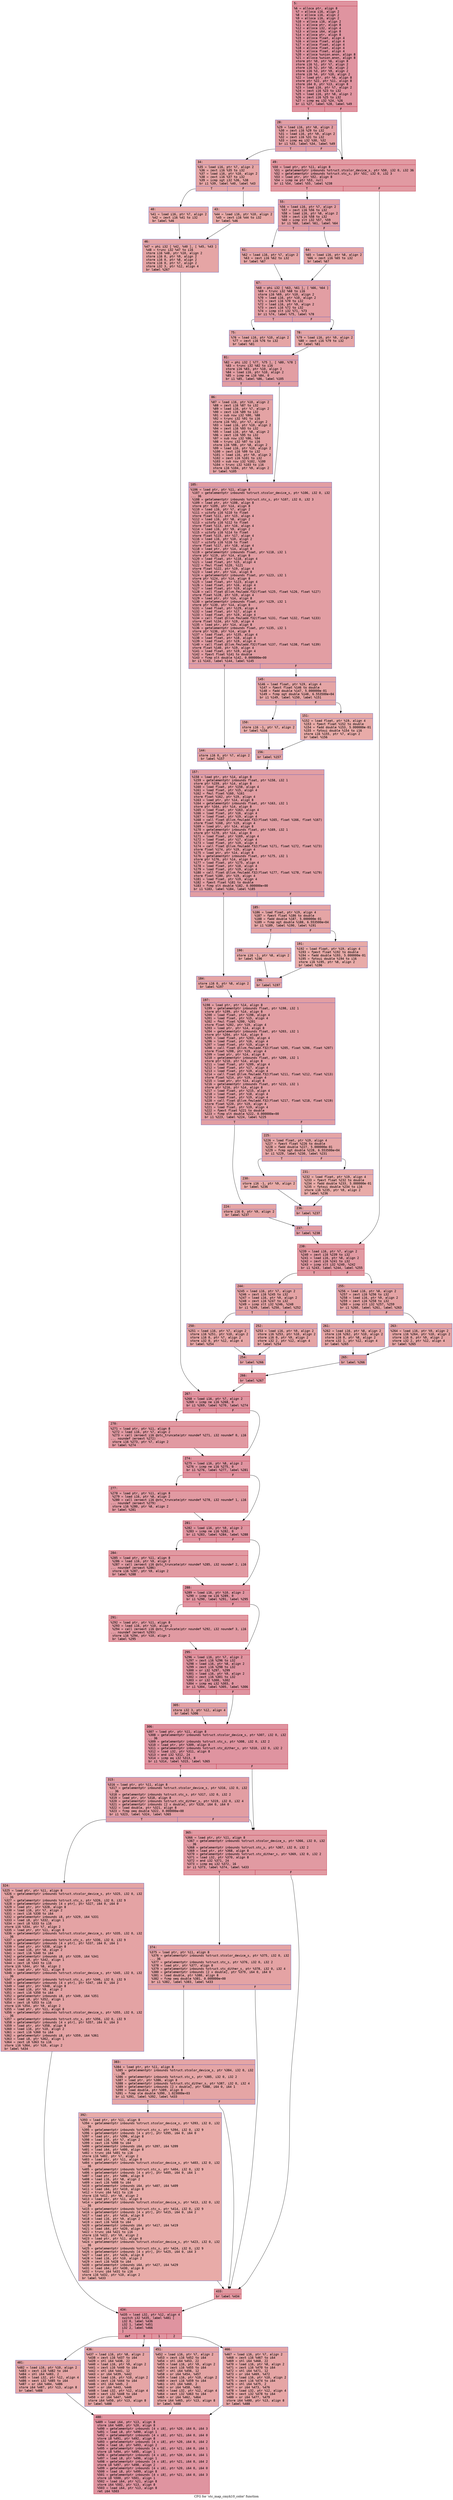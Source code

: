 digraph "CFG for 'stc_map_cmyk10_color' function" {
	label="CFG for 'stc_map_cmyk10_color' function";

	Node0x6000016b68a0 [shape=record,color="#b70d28ff", style=filled, fillcolor="#b70d2870" fontname="Courier",label="{5:\l|  %6 = alloca ptr, align 8\l  %7 = alloca i16, align 2\l  %8 = alloca i16, align 2\l  %9 = alloca i16, align 2\l  %10 = alloca i16, align 2\l  %11 = alloca ptr, align 8\l  %12 = alloca i32, align 4\l  %13 = alloca i64, align 8\l  %14 = alloca ptr, align 8\l  %15 = alloca float, align 4\l  %16 = alloca float, align 4\l  %17 = alloca float, align 4\l  %18 = alloca float, align 4\l  %19 = alloca float, align 4\l  %20 = alloca %union.anon, align 8\l  %21 = alloca %union.anon, align 8\l  store ptr %0, ptr %6, align 8\l  store i16 %1, ptr %7, align 2\l  store i16 %2, ptr %8, align 2\l  store i16 %3, ptr %9, align 2\l  store i16 %4, ptr %10, align 2\l  %22 = load ptr, ptr %6, align 8\l  store ptr %22, ptr %11, align 8\l  store i64 0, ptr %13, align 8\l  %23 = load i16, ptr %7, align 2\l  %24 = zext i16 %23 to i32\l  %25 = load i16, ptr %8, align 2\l  %26 = zext i16 %25 to i32\l  %27 = icmp eq i32 %24, %26\l  br i1 %27, label %28, label %49\l|{<s0>T|<s1>F}}"];
	Node0x6000016b68a0:s0 -> Node0x6000016b68f0[tooltip="5 -> 28\nProbability 50.00%" ];
	Node0x6000016b68a0:s1 -> Node0x6000016b6a80[tooltip="5 -> 49\nProbability 50.00%" ];
	Node0x6000016b68f0 [shape=record,color="#3d50c3ff", style=filled, fillcolor="#be242e70" fontname="Courier",label="{28:\l|  %29 = load i16, ptr %8, align 2\l  %30 = zext i16 %29 to i32\l  %31 = load i16, ptr %9, align 2\l  %32 = zext i16 %31 to i32\l  %33 = icmp eq i32 %30, %32\l  br i1 %33, label %34, label %49\l|{<s0>T|<s1>F}}"];
	Node0x6000016b68f0:s0 -> Node0x6000016b6940[tooltip="28 -> 34\nProbability 50.00%" ];
	Node0x6000016b68f0:s1 -> Node0x6000016b6a80[tooltip="28 -> 49\nProbability 50.00%" ];
	Node0x6000016b6940 [shape=record,color="#3d50c3ff", style=filled, fillcolor="#c5333470" fontname="Courier",label="{34:\l|  %35 = load i16, ptr %7, align 2\l  %36 = zext i16 %35 to i32\l  %37 = load i16, ptr %10, align 2\l  %38 = zext i16 %37 to i32\l  %39 = icmp sgt i32 %36, %38\l  br i1 %39, label %40, label %43\l|{<s0>T|<s1>F}}"];
	Node0x6000016b6940:s0 -> Node0x6000016b6990[tooltip="34 -> 40\nProbability 50.00%" ];
	Node0x6000016b6940:s1 -> Node0x6000016b69e0[tooltip="34 -> 43\nProbability 50.00%" ];
	Node0x6000016b6990 [shape=record,color="#3d50c3ff", style=filled, fillcolor="#ca3b3770" fontname="Courier",label="{40:\l|  %41 = load i16, ptr %7, align 2\l  %42 = zext i16 %41 to i32\l  br label %46\l}"];
	Node0x6000016b6990 -> Node0x6000016b6a30[tooltip="40 -> 46\nProbability 100.00%" ];
	Node0x6000016b69e0 [shape=record,color="#3d50c3ff", style=filled, fillcolor="#ca3b3770" fontname="Courier",label="{43:\l|  %44 = load i16, ptr %10, align 2\l  %45 = zext i16 %44 to i32\l  br label %46\l}"];
	Node0x6000016b69e0 -> Node0x6000016b6a30[tooltip="43 -> 46\nProbability 100.00%" ];
	Node0x6000016b6a30 [shape=record,color="#3d50c3ff", style=filled, fillcolor="#c5333470" fontname="Courier",label="{46:\l|  %47 = phi i32 [ %42, %40 ], [ %45, %43 ]\l  %48 = trunc i32 %47 to i16\l  store i16 %48, ptr %10, align 2\l  store i16 0, ptr %9, align 2\l  store i16 0, ptr %8, align 2\l  store i16 0, ptr %7, align 2\l  store i32 3, ptr %12, align 4\l  br label %267\l}"];
	Node0x6000016b6a30 -> Node0x6000016b7660[tooltip="46 -> 267\nProbability 100.00%" ];
	Node0x6000016b6a80 [shape=record,color="#b70d28ff", style=filled, fillcolor="#bb1b2c70" fontname="Courier",label="{49:\l|  %50 = load ptr, ptr %11, align 8\l  %51 = getelementptr inbounds %struct.stcolor_device_s, ptr %50, i32 0, i32 36\l  %52 = getelementptr inbounds %struct.stc_s, ptr %51, i32 0, i32 3\l  %53 = load ptr, ptr %52, align 8\l  %54 = icmp ne ptr %53, null\l  br i1 %54, label %55, label %238\l|{<s0>T|<s1>F}}"];
	Node0x6000016b6a80:s0 -> Node0x6000016b6ad0[tooltip="49 -> 55\nProbability 62.50%" ];
	Node0x6000016b6a80:s1 -> Node0x6000016b7340[tooltip="49 -> 238\nProbability 37.50%" ];
	Node0x6000016b6ad0 [shape=record,color="#3d50c3ff", style=filled, fillcolor="#be242e70" fontname="Courier",label="{55:\l|  %56 = load i16, ptr %7, align 2\l  %57 = zext i16 %56 to i32\l  %58 = load i16, ptr %8, align 2\l  %59 = zext i16 %58 to i32\l  %60 = icmp slt i32 %57, %59\l  br i1 %60, label %61, label %64\l|{<s0>T|<s1>F}}"];
	Node0x6000016b6ad0:s0 -> Node0x6000016b6b20[tooltip="55 -> 61\nProbability 50.00%" ];
	Node0x6000016b6ad0:s1 -> Node0x6000016b6b70[tooltip="55 -> 64\nProbability 50.00%" ];
	Node0x6000016b6b20 [shape=record,color="#3d50c3ff", style=filled, fillcolor="#c5333470" fontname="Courier",label="{61:\l|  %62 = load i16, ptr %7, align 2\l  %63 = zext i16 %62 to i32\l  br label %67\l}"];
	Node0x6000016b6b20 -> Node0x6000016b6bc0[tooltip="61 -> 67\nProbability 100.00%" ];
	Node0x6000016b6b70 [shape=record,color="#3d50c3ff", style=filled, fillcolor="#c5333470" fontname="Courier",label="{64:\l|  %65 = load i16, ptr %8, align 2\l  %66 = zext i16 %65 to i32\l  br label %67\l}"];
	Node0x6000016b6b70 -> Node0x6000016b6bc0[tooltip="64 -> 67\nProbability 100.00%" ];
	Node0x6000016b6bc0 [shape=record,color="#3d50c3ff", style=filled, fillcolor="#be242e70" fontname="Courier",label="{67:\l|  %68 = phi i32 [ %63, %61 ], [ %66, %64 ]\l  %69 = trunc i32 %68 to i16\l  store i16 %69, ptr %10, align 2\l  %70 = load i16, ptr %10, align 2\l  %71 = zext i16 %70 to i32\l  %72 = load i16, ptr %9, align 2\l  %73 = zext i16 %72 to i32\l  %74 = icmp slt i32 %71, %73\l  br i1 %74, label %75, label %78\l|{<s0>T|<s1>F}}"];
	Node0x6000016b6bc0:s0 -> Node0x6000016b6c10[tooltip="67 -> 75\nProbability 50.00%" ];
	Node0x6000016b6bc0:s1 -> Node0x6000016b6c60[tooltip="67 -> 78\nProbability 50.00%" ];
	Node0x6000016b6c10 [shape=record,color="#3d50c3ff", style=filled, fillcolor="#c5333470" fontname="Courier",label="{75:\l|  %76 = load i16, ptr %10, align 2\l  %77 = zext i16 %76 to i32\l  br label %81\l}"];
	Node0x6000016b6c10 -> Node0x6000016b6cb0[tooltip="75 -> 81\nProbability 100.00%" ];
	Node0x6000016b6c60 [shape=record,color="#3d50c3ff", style=filled, fillcolor="#c5333470" fontname="Courier",label="{78:\l|  %79 = load i16, ptr %9, align 2\l  %80 = zext i16 %79 to i32\l  br label %81\l}"];
	Node0x6000016b6c60 -> Node0x6000016b6cb0[tooltip="78 -> 81\nProbability 100.00%" ];
	Node0x6000016b6cb0 [shape=record,color="#3d50c3ff", style=filled, fillcolor="#be242e70" fontname="Courier",label="{81:\l|  %82 = phi i32 [ %77, %75 ], [ %80, %78 ]\l  %83 = trunc i32 %82 to i16\l  store i16 %83, ptr %10, align 2\l  %84 = load i16, ptr %10, align 2\l  %85 = icmp ne i16 %84, 0\l  br i1 %85, label %86, label %105\l|{<s0>T|<s1>F}}"];
	Node0x6000016b6cb0:s0 -> Node0x6000016b6d00[tooltip="81 -> 86\nProbability 62.50%" ];
	Node0x6000016b6cb0:s1 -> Node0x6000016b6d50[tooltip="81 -> 105\nProbability 37.50%" ];
	Node0x6000016b6d00 [shape=record,color="#3d50c3ff", style=filled, fillcolor="#c32e3170" fontname="Courier",label="{86:\l|  %87 = load i16, ptr %10, align 2\l  %88 = zext i16 %87 to i32\l  %89 = load i16, ptr %7, align 2\l  %90 = zext i16 %89 to i32\l  %91 = sub nsw i32 %90, %88\l  %92 = trunc i32 %91 to i16\l  store i16 %92, ptr %7, align 2\l  %93 = load i16, ptr %10, align 2\l  %94 = zext i16 %93 to i32\l  %95 = load i16, ptr %8, align 2\l  %96 = zext i16 %95 to i32\l  %97 = sub nsw i32 %96, %94\l  %98 = trunc i32 %97 to i16\l  store i16 %98, ptr %8, align 2\l  %99 = load i16, ptr %10, align 2\l  %100 = zext i16 %99 to i32\l  %101 = load i16, ptr %9, align 2\l  %102 = zext i16 %101 to i32\l  %103 = sub nsw i32 %102, %100\l  %104 = trunc i32 %103 to i16\l  store i16 %104, ptr %9, align 2\l  br label %105\l}"];
	Node0x6000016b6d00 -> Node0x6000016b6d50[tooltip="86 -> 105\nProbability 100.00%" ];
	Node0x6000016b6d50 [shape=record,color="#3d50c3ff", style=filled, fillcolor="#be242e70" fontname="Courier",label="{105:\l|  %106 = load ptr, ptr %11, align 8\l  %107 = getelementptr inbounds %struct.stcolor_device_s, ptr %106, i32 0, i32\l... 36\l  %108 = getelementptr inbounds %struct.stc_s, ptr %107, i32 0, i32 3\l  %109 = load ptr, ptr %108, align 8\l  store ptr %109, ptr %14, align 8\l  %110 = load i16, ptr %7, align 2\l  %111 = uitofp i16 %110 to float\l  store float %111, ptr %15, align 4\l  %112 = load i16, ptr %8, align 2\l  %113 = uitofp i16 %112 to float\l  store float %113, ptr %16, align 4\l  %114 = load i16, ptr %9, align 2\l  %115 = uitofp i16 %114 to float\l  store float %115, ptr %17, align 4\l  %116 = load i16, ptr %10, align 2\l  %117 = uitofp i16 %116 to float\l  store float %117, ptr %18, align 4\l  %118 = load ptr, ptr %14, align 8\l  %119 = getelementptr inbounds float, ptr %118, i32 1\l  store ptr %119, ptr %14, align 8\l  %120 = load float, ptr %118, align 4\l  %121 = load float, ptr %15, align 4\l  %122 = fmul float %120, %121\l  store float %122, ptr %19, align 4\l  %123 = load ptr, ptr %14, align 8\l  %124 = getelementptr inbounds float, ptr %123, i32 1\l  store ptr %124, ptr %14, align 8\l  %125 = load float, ptr %123, align 4\l  %126 = load float, ptr %16, align 4\l  %127 = load float, ptr %19, align 4\l  %128 = call float @llvm.fmuladd.f32(float %125, float %126, float %127)\l  store float %128, ptr %19, align 4\l  %129 = load ptr, ptr %14, align 8\l  %130 = getelementptr inbounds float, ptr %129, i32 1\l  store ptr %130, ptr %14, align 8\l  %131 = load float, ptr %129, align 4\l  %132 = load float, ptr %17, align 4\l  %133 = load float, ptr %19, align 4\l  %134 = call float @llvm.fmuladd.f32(float %131, float %132, float %133)\l  store float %134, ptr %19, align 4\l  %135 = load ptr, ptr %14, align 8\l  %136 = getelementptr inbounds float, ptr %135, i32 1\l  store ptr %136, ptr %14, align 8\l  %137 = load float, ptr %135, align 4\l  %138 = load float, ptr %18, align 4\l  %139 = load float, ptr %19, align 4\l  %140 = call float @llvm.fmuladd.f32(float %137, float %138, float %139)\l  store float %140, ptr %19, align 4\l  %141 = load float, ptr %19, align 4\l  %142 = fpext float %141 to double\l  %143 = fcmp olt double %142, 0.000000e+00\l  br i1 %143, label %144, label %145\l|{<s0>T|<s1>F}}"];
	Node0x6000016b6d50:s0 -> Node0x6000016b6da0[tooltip="105 -> 144\nProbability 50.00%" ];
	Node0x6000016b6d50:s1 -> Node0x6000016b6df0[tooltip="105 -> 145\nProbability 50.00%" ];
	Node0x6000016b6da0 [shape=record,color="#3d50c3ff", style=filled, fillcolor="#c5333470" fontname="Courier",label="{144:\l|  store i16 0, ptr %7, align 2\l  br label %157\l}"];
	Node0x6000016b6da0 -> Node0x6000016b6f30[tooltip="144 -> 157\nProbability 100.00%" ];
	Node0x6000016b6df0 [shape=record,color="#3d50c3ff", style=filled, fillcolor="#c5333470" fontname="Courier",label="{145:\l|  %146 = load float, ptr %19, align 4\l  %147 = fpext float %146 to double\l  %148 = fadd double %147, 5.000000e-01\l  %149 = fcmp ogt double %148, 6.553500e+04\l  br i1 %149, label %150, label %151\l|{<s0>T|<s1>F}}"];
	Node0x6000016b6df0:s0 -> Node0x6000016b6e40[tooltip="145 -> 150\nProbability 50.00%" ];
	Node0x6000016b6df0:s1 -> Node0x6000016b6e90[tooltip="145 -> 151\nProbability 50.00%" ];
	Node0x6000016b6e40 [shape=record,color="#3d50c3ff", style=filled, fillcolor="#cc403a70" fontname="Courier",label="{150:\l|  store i16 -1, ptr %7, align 2\l  br label %156\l}"];
	Node0x6000016b6e40 -> Node0x6000016b6ee0[tooltip="150 -> 156\nProbability 100.00%" ];
	Node0x6000016b6e90 [shape=record,color="#3d50c3ff", style=filled, fillcolor="#cc403a70" fontname="Courier",label="{151:\l|  %152 = load float, ptr %19, align 4\l  %153 = fpext float %152 to double\l  %154 = fadd double %153, 5.000000e-01\l  %155 = fptoui double %154 to i16\l  store i16 %155, ptr %7, align 2\l  br label %156\l}"];
	Node0x6000016b6e90 -> Node0x6000016b6ee0[tooltip="151 -> 156\nProbability 100.00%" ];
	Node0x6000016b6ee0 [shape=record,color="#3d50c3ff", style=filled, fillcolor="#c5333470" fontname="Courier",label="{156:\l|  br label %157\l}"];
	Node0x6000016b6ee0 -> Node0x6000016b6f30[tooltip="156 -> 157\nProbability 100.00%" ];
	Node0x6000016b6f30 [shape=record,color="#3d50c3ff", style=filled, fillcolor="#be242e70" fontname="Courier",label="{157:\l|  %158 = load ptr, ptr %14, align 8\l  %159 = getelementptr inbounds float, ptr %158, i32 1\l  store ptr %159, ptr %14, align 8\l  %160 = load float, ptr %158, align 4\l  %161 = load float, ptr %15, align 4\l  %162 = fmul float %160, %161\l  store float %162, ptr %19, align 4\l  %163 = load ptr, ptr %14, align 8\l  %164 = getelementptr inbounds float, ptr %163, i32 1\l  store ptr %164, ptr %14, align 8\l  %165 = load float, ptr %163, align 4\l  %166 = load float, ptr %16, align 4\l  %167 = load float, ptr %19, align 4\l  %168 = call float @llvm.fmuladd.f32(float %165, float %166, float %167)\l  store float %168, ptr %19, align 4\l  %169 = load ptr, ptr %14, align 8\l  %170 = getelementptr inbounds float, ptr %169, i32 1\l  store ptr %170, ptr %14, align 8\l  %171 = load float, ptr %169, align 4\l  %172 = load float, ptr %17, align 4\l  %173 = load float, ptr %19, align 4\l  %174 = call float @llvm.fmuladd.f32(float %171, float %172, float %173)\l  store float %174, ptr %19, align 4\l  %175 = load ptr, ptr %14, align 8\l  %176 = getelementptr inbounds float, ptr %175, i32 1\l  store ptr %176, ptr %14, align 8\l  %177 = load float, ptr %175, align 4\l  %178 = load float, ptr %18, align 4\l  %179 = load float, ptr %19, align 4\l  %180 = call float @llvm.fmuladd.f32(float %177, float %178, float %179)\l  store float %180, ptr %19, align 4\l  %181 = load float, ptr %19, align 4\l  %182 = fpext float %181 to double\l  %183 = fcmp olt double %182, 0.000000e+00\l  br i1 %183, label %184, label %185\l|{<s0>T|<s1>F}}"];
	Node0x6000016b6f30:s0 -> Node0x6000016b6f80[tooltip="157 -> 184\nProbability 50.00%" ];
	Node0x6000016b6f30:s1 -> Node0x6000016b6fd0[tooltip="157 -> 185\nProbability 50.00%" ];
	Node0x6000016b6f80 [shape=record,color="#3d50c3ff", style=filled, fillcolor="#c5333470" fontname="Courier",label="{184:\l|  store i16 0, ptr %8, align 2\l  br label %197\l}"];
	Node0x6000016b6f80 -> Node0x6000016b7110[tooltip="184 -> 197\nProbability 100.00%" ];
	Node0x6000016b6fd0 [shape=record,color="#3d50c3ff", style=filled, fillcolor="#c5333470" fontname="Courier",label="{185:\l|  %186 = load float, ptr %19, align 4\l  %187 = fpext float %186 to double\l  %188 = fadd double %187, 5.000000e-01\l  %189 = fcmp ogt double %188, 6.553500e+04\l  br i1 %189, label %190, label %191\l|{<s0>T|<s1>F}}"];
	Node0x6000016b6fd0:s0 -> Node0x6000016b7020[tooltip="185 -> 190\nProbability 50.00%" ];
	Node0x6000016b6fd0:s1 -> Node0x6000016b7070[tooltip="185 -> 191\nProbability 50.00%" ];
	Node0x6000016b7020 [shape=record,color="#3d50c3ff", style=filled, fillcolor="#cc403a70" fontname="Courier",label="{190:\l|  store i16 -1, ptr %8, align 2\l  br label %196\l}"];
	Node0x6000016b7020 -> Node0x6000016b70c0[tooltip="190 -> 196\nProbability 100.00%" ];
	Node0x6000016b7070 [shape=record,color="#3d50c3ff", style=filled, fillcolor="#cc403a70" fontname="Courier",label="{191:\l|  %192 = load float, ptr %19, align 4\l  %193 = fpext float %192 to double\l  %194 = fadd double %193, 5.000000e-01\l  %195 = fptoui double %194 to i16\l  store i16 %195, ptr %8, align 2\l  br label %196\l}"];
	Node0x6000016b7070 -> Node0x6000016b70c0[tooltip="191 -> 196\nProbability 100.00%" ];
	Node0x6000016b70c0 [shape=record,color="#3d50c3ff", style=filled, fillcolor="#c5333470" fontname="Courier",label="{196:\l|  br label %197\l}"];
	Node0x6000016b70c0 -> Node0x6000016b7110[tooltip="196 -> 197\nProbability 100.00%" ];
	Node0x6000016b7110 [shape=record,color="#3d50c3ff", style=filled, fillcolor="#be242e70" fontname="Courier",label="{197:\l|  %198 = load ptr, ptr %14, align 8\l  %199 = getelementptr inbounds float, ptr %198, i32 1\l  store ptr %199, ptr %14, align 8\l  %200 = load float, ptr %198, align 4\l  %201 = load float, ptr %15, align 4\l  %202 = fmul float %200, %201\l  store float %202, ptr %19, align 4\l  %203 = load ptr, ptr %14, align 8\l  %204 = getelementptr inbounds float, ptr %203, i32 1\l  store ptr %204, ptr %14, align 8\l  %205 = load float, ptr %203, align 4\l  %206 = load float, ptr %16, align 4\l  %207 = load float, ptr %19, align 4\l  %208 = call float @llvm.fmuladd.f32(float %205, float %206, float %207)\l  store float %208, ptr %19, align 4\l  %209 = load ptr, ptr %14, align 8\l  %210 = getelementptr inbounds float, ptr %209, i32 1\l  store ptr %210, ptr %14, align 8\l  %211 = load float, ptr %209, align 4\l  %212 = load float, ptr %17, align 4\l  %213 = load float, ptr %19, align 4\l  %214 = call float @llvm.fmuladd.f32(float %211, float %212, float %213)\l  store float %214, ptr %19, align 4\l  %215 = load ptr, ptr %14, align 8\l  %216 = getelementptr inbounds float, ptr %215, i32 1\l  store ptr %216, ptr %14, align 8\l  %217 = load float, ptr %215, align 4\l  %218 = load float, ptr %18, align 4\l  %219 = load float, ptr %19, align 4\l  %220 = call float @llvm.fmuladd.f32(float %217, float %218, float %219)\l  store float %220, ptr %19, align 4\l  %221 = load float, ptr %19, align 4\l  %222 = fpext float %221 to double\l  %223 = fcmp olt double %222, 0.000000e+00\l  br i1 %223, label %224, label %225\l|{<s0>T|<s1>F}}"];
	Node0x6000016b7110:s0 -> Node0x6000016b7160[tooltip="197 -> 224\nProbability 50.00%" ];
	Node0x6000016b7110:s1 -> Node0x6000016b71b0[tooltip="197 -> 225\nProbability 50.00%" ];
	Node0x6000016b7160 [shape=record,color="#3d50c3ff", style=filled, fillcolor="#c5333470" fontname="Courier",label="{224:\l|  store i16 0, ptr %9, align 2\l  br label %237\l}"];
	Node0x6000016b7160 -> Node0x6000016b72f0[tooltip="224 -> 237\nProbability 100.00%" ];
	Node0x6000016b71b0 [shape=record,color="#3d50c3ff", style=filled, fillcolor="#c5333470" fontname="Courier",label="{225:\l|  %226 = load float, ptr %19, align 4\l  %227 = fpext float %226 to double\l  %228 = fadd double %227, 5.000000e-01\l  %229 = fcmp ogt double %228, 6.553500e+04\l  br i1 %229, label %230, label %231\l|{<s0>T|<s1>F}}"];
	Node0x6000016b71b0:s0 -> Node0x6000016b7200[tooltip="225 -> 230\nProbability 50.00%" ];
	Node0x6000016b71b0:s1 -> Node0x6000016b7250[tooltip="225 -> 231\nProbability 50.00%" ];
	Node0x6000016b7200 [shape=record,color="#3d50c3ff", style=filled, fillcolor="#cc403a70" fontname="Courier",label="{230:\l|  store i16 -1, ptr %9, align 2\l  br label %236\l}"];
	Node0x6000016b7200 -> Node0x6000016b72a0[tooltip="230 -> 236\nProbability 100.00%" ];
	Node0x6000016b7250 [shape=record,color="#3d50c3ff", style=filled, fillcolor="#cc403a70" fontname="Courier",label="{231:\l|  %232 = load float, ptr %19, align 4\l  %233 = fpext float %232 to double\l  %234 = fadd double %233, 5.000000e-01\l  %235 = fptoui double %234 to i16\l  store i16 %235, ptr %9, align 2\l  br label %236\l}"];
	Node0x6000016b7250 -> Node0x6000016b72a0[tooltip="231 -> 236\nProbability 100.00%" ];
	Node0x6000016b72a0 [shape=record,color="#3d50c3ff", style=filled, fillcolor="#c5333470" fontname="Courier",label="{236:\l|  br label %237\l}"];
	Node0x6000016b72a0 -> Node0x6000016b72f0[tooltip="236 -> 237\nProbability 100.00%" ];
	Node0x6000016b72f0 [shape=record,color="#3d50c3ff", style=filled, fillcolor="#be242e70" fontname="Courier",label="{237:\l|  br label %238\l}"];
	Node0x6000016b72f0 -> Node0x6000016b7340[tooltip="237 -> 238\nProbability 100.00%" ];
	Node0x6000016b7340 [shape=record,color="#b70d28ff", style=filled, fillcolor="#bb1b2c70" fontname="Courier",label="{238:\l|  %239 = load i16, ptr %7, align 2\l  %240 = zext i16 %239 to i32\l  %241 = load i16, ptr %8, align 2\l  %242 = zext i16 %241 to i32\l  %243 = icmp slt i32 %240, %242\l  br i1 %243, label %244, label %255\l|{<s0>T|<s1>F}}"];
	Node0x6000016b7340:s0 -> Node0x6000016b7390[tooltip="238 -> 244\nProbability 50.00%" ];
	Node0x6000016b7340:s1 -> Node0x6000016b74d0[tooltip="238 -> 255\nProbability 50.00%" ];
	Node0x6000016b7390 [shape=record,color="#3d50c3ff", style=filled, fillcolor="#c32e3170" fontname="Courier",label="{244:\l|  %245 = load i16, ptr %7, align 2\l  %246 = zext i16 %245 to i32\l  %247 = load i16, ptr %9, align 2\l  %248 = zext i16 %247 to i32\l  %249 = icmp slt i32 %246, %248\l  br i1 %249, label %250, label %252\l|{<s0>T|<s1>F}}"];
	Node0x6000016b7390:s0 -> Node0x6000016b73e0[tooltip="244 -> 250\nProbability 50.00%" ];
	Node0x6000016b7390:s1 -> Node0x6000016b7430[tooltip="244 -> 252\nProbability 50.00%" ];
	Node0x6000016b73e0 [shape=record,color="#3d50c3ff", style=filled, fillcolor="#c5333470" fontname="Courier",label="{250:\l|  %251 = load i16, ptr %7, align 2\l  store i16 %251, ptr %10, align 2\l  store i16 0, ptr %7, align 2\l  store i32 0, ptr %12, align 4\l  br label %254\l}"];
	Node0x6000016b73e0 -> Node0x6000016b7480[tooltip="250 -> 254\nProbability 100.00%" ];
	Node0x6000016b7430 [shape=record,color="#3d50c3ff", style=filled, fillcolor="#c5333470" fontname="Courier",label="{252:\l|  %253 = load i16, ptr %9, align 2\l  store i16 %253, ptr %10, align 2\l  store i16 0, ptr %9, align 2\l  store i32 2, ptr %12, align 4\l  br label %254\l}"];
	Node0x6000016b7430 -> Node0x6000016b7480[tooltip="252 -> 254\nProbability 100.00%" ];
	Node0x6000016b7480 [shape=record,color="#3d50c3ff", style=filled, fillcolor="#c32e3170" fontname="Courier",label="{254:\l|  br label %266\l}"];
	Node0x6000016b7480 -> Node0x6000016b7610[tooltip="254 -> 266\nProbability 100.00%" ];
	Node0x6000016b74d0 [shape=record,color="#3d50c3ff", style=filled, fillcolor="#c32e3170" fontname="Courier",label="{255:\l|  %256 = load i16, ptr %8, align 2\l  %257 = zext i16 %256 to i32\l  %258 = load i16, ptr %9, align 2\l  %259 = zext i16 %258 to i32\l  %260 = icmp slt i32 %257, %259\l  br i1 %260, label %261, label %263\l|{<s0>T|<s1>F}}"];
	Node0x6000016b74d0:s0 -> Node0x6000016b7520[tooltip="255 -> 261\nProbability 50.00%" ];
	Node0x6000016b74d0:s1 -> Node0x6000016b7570[tooltip="255 -> 263\nProbability 50.00%" ];
	Node0x6000016b7520 [shape=record,color="#3d50c3ff", style=filled, fillcolor="#c5333470" fontname="Courier",label="{261:\l|  %262 = load i16, ptr %8, align 2\l  store i16 %262, ptr %10, align 2\l  store i16 0, ptr %8, align 2\l  store i32 1, ptr %12, align 4\l  br label %265\l}"];
	Node0x6000016b7520 -> Node0x6000016b75c0[tooltip="261 -> 265\nProbability 100.00%" ];
	Node0x6000016b7570 [shape=record,color="#3d50c3ff", style=filled, fillcolor="#c5333470" fontname="Courier",label="{263:\l|  %264 = load i16, ptr %9, align 2\l  store i16 %264, ptr %10, align 2\l  store i16 0, ptr %9, align 2\l  store i32 2, ptr %12, align 4\l  br label %265\l}"];
	Node0x6000016b7570 -> Node0x6000016b75c0[tooltip="263 -> 265\nProbability 100.00%" ];
	Node0x6000016b75c0 [shape=record,color="#3d50c3ff", style=filled, fillcolor="#c32e3170" fontname="Courier",label="{265:\l|  br label %266\l}"];
	Node0x6000016b75c0 -> Node0x6000016b7610[tooltip="265 -> 266\nProbability 100.00%" ];
	Node0x6000016b7610 [shape=record,color="#b70d28ff", style=filled, fillcolor="#bb1b2c70" fontname="Courier",label="{266:\l|  br label %267\l}"];
	Node0x6000016b7610 -> Node0x6000016b7660[tooltip="266 -> 267\nProbability 100.00%" ];
	Node0x6000016b7660 [shape=record,color="#b70d28ff", style=filled, fillcolor="#b70d2870" fontname="Courier",label="{267:\l|  %268 = load i16, ptr %7, align 2\l  %269 = icmp ne i16 %268, 0\l  br i1 %269, label %270, label %274\l|{<s0>T|<s1>F}}"];
	Node0x6000016b7660:s0 -> Node0x6000016b76b0[tooltip="267 -> 270\nProbability 62.50%" ];
	Node0x6000016b7660:s1 -> Node0x6000016b7700[tooltip="267 -> 274\nProbability 37.50%" ];
	Node0x6000016b76b0 [shape=record,color="#b70d28ff", style=filled, fillcolor="#bb1b2c70" fontname="Courier",label="{270:\l|  %271 = load ptr, ptr %11, align 8\l  %272 = load i16, ptr %7, align 2\l  %273 = call zeroext i16 @stc_truncate(ptr noundef %271, i32 noundef 0, i16\l... noundef zeroext %272)\l  store i16 %273, ptr %7, align 2\l  br label %274\l}"];
	Node0x6000016b76b0 -> Node0x6000016b7700[tooltip="270 -> 274\nProbability 100.00%" ];
	Node0x6000016b7700 [shape=record,color="#b70d28ff", style=filled, fillcolor="#b70d2870" fontname="Courier",label="{274:\l|  %275 = load i16, ptr %8, align 2\l  %276 = icmp ne i16 %275, 0\l  br i1 %276, label %277, label %281\l|{<s0>T|<s1>F}}"];
	Node0x6000016b7700:s0 -> Node0x6000016b7750[tooltip="274 -> 277\nProbability 62.50%" ];
	Node0x6000016b7700:s1 -> Node0x6000016b77a0[tooltip="274 -> 281\nProbability 37.50%" ];
	Node0x6000016b7750 [shape=record,color="#b70d28ff", style=filled, fillcolor="#bb1b2c70" fontname="Courier",label="{277:\l|  %278 = load ptr, ptr %11, align 8\l  %279 = load i16, ptr %8, align 2\l  %280 = call zeroext i16 @stc_truncate(ptr noundef %278, i32 noundef 1, i16\l... noundef zeroext %279)\l  store i16 %280, ptr %8, align 2\l  br label %281\l}"];
	Node0x6000016b7750 -> Node0x6000016b77a0[tooltip="277 -> 281\nProbability 100.00%" ];
	Node0x6000016b77a0 [shape=record,color="#b70d28ff", style=filled, fillcolor="#b70d2870" fontname="Courier",label="{281:\l|  %282 = load i16, ptr %9, align 2\l  %283 = icmp ne i16 %282, 0\l  br i1 %283, label %284, label %288\l|{<s0>T|<s1>F}}"];
	Node0x6000016b77a0:s0 -> Node0x6000016b77f0[tooltip="281 -> 284\nProbability 62.50%" ];
	Node0x6000016b77a0:s1 -> Node0x6000016b7840[tooltip="281 -> 288\nProbability 37.50%" ];
	Node0x6000016b77f0 [shape=record,color="#b70d28ff", style=filled, fillcolor="#bb1b2c70" fontname="Courier",label="{284:\l|  %285 = load ptr, ptr %11, align 8\l  %286 = load i16, ptr %9, align 2\l  %287 = call zeroext i16 @stc_truncate(ptr noundef %285, i32 noundef 2, i16\l... noundef zeroext %286)\l  store i16 %287, ptr %9, align 2\l  br label %288\l}"];
	Node0x6000016b77f0 -> Node0x6000016b7840[tooltip="284 -> 288\nProbability 100.00%" ];
	Node0x6000016b7840 [shape=record,color="#b70d28ff", style=filled, fillcolor="#b70d2870" fontname="Courier",label="{288:\l|  %289 = load i16, ptr %10, align 2\l  %290 = icmp ne i16 %289, 0\l  br i1 %290, label %291, label %295\l|{<s0>T|<s1>F}}"];
	Node0x6000016b7840:s0 -> Node0x6000016b7890[tooltip="288 -> 291\nProbability 62.50%" ];
	Node0x6000016b7840:s1 -> Node0x6000016b78e0[tooltip="288 -> 295\nProbability 37.50%" ];
	Node0x6000016b7890 [shape=record,color="#b70d28ff", style=filled, fillcolor="#bb1b2c70" fontname="Courier",label="{291:\l|  %292 = load ptr, ptr %11, align 8\l  %293 = load i16, ptr %10, align 2\l  %294 = call zeroext i16 @stc_truncate(ptr noundef %292, i32 noundef 3, i16\l... noundef zeroext %293)\l  store i16 %294, ptr %10, align 2\l  br label %295\l}"];
	Node0x6000016b7890 -> Node0x6000016b78e0[tooltip="291 -> 295\nProbability 100.00%" ];
	Node0x6000016b78e0 [shape=record,color="#b70d28ff", style=filled, fillcolor="#b70d2870" fontname="Courier",label="{295:\l|  %296 = load i16, ptr %7, align 2\l  %297 = zext i16 %296 to i32\l  %298 = load i16, ptr %8, align 2\l  %299 = zext i16 %298 to i32\l  %300 = or i32 %297, %299\l  %301 = load i16, ptr %9, align 2\l  %302 = zext i16 %301 to i32\l  %303 = or i32 %300, %302\l  %304 = icmp eq i32 %303, 0\l  br i1 %304, label %305, label %306\l|{<s0>T|<s1>F}}"];
	Node0x6000016b78e0:s0 -> Node0x6000016b7930[tooltip="295 -> 305\nProbability 37.50%" ];
	Node0x6000016b78e0:s1 -> Node0x6000016b7980[tooltip="295 -> 306\nProbability 62.50%" ];
	Node0x6000016b7930 [shape=record,color="#3d50c3ff", style=filled, fillcolor="#c32e3170" fontname="Courier",label="{305:\l|  store i32 3, ptr %12, align 4\l  br label %306\l}"];
	Node0x6000016b7930 -> Node0x6000016b7980[tooltip="305 -> 306\nProbability 100.00%" ];
	Node0x6000016b7980 [shape=record,color="#b70d28ff", style=filled, fillcolor="#b70d2870" fontname="Courier",label="{306:\l|  %307 = load ptr, ptr %11, align 8\l  %308 = getelementptr inbounds %struct.stcolor_device_s, ptr %307, i32 0, i32\l... 36\l  %309 = getelementptr inbounds %struct.stc_s, ptr %308, i32 0, i32 2\l  %310 = load ptr, ptr %309, align 8\l  %311 = getelementptr inbounds %struct.stc_dither_s, ptr %310, i32 0, i32 2\l  %312 = load i32, ptr %311, align 8\l  %313 = and i32 %312, 24\l  %314 = icmp eq i32 %313, 8\l  br i1 %314, label %315, label %365\l|{<s0>T|<s1>F}}"];
	Node0x6000016b7980:s0 -> Node0x6000016b79d0[tooltip="306 -> 315\nProbability 50.00%" ];
	Node0x6000016b7980:s1 -> Node0x6000016b7a70[tooltip="306 -> 365\nProbability 50.00%" ];
	Node0x6000016b79d0 [shape=record,color="#3d50c3ff", style=filled, fillcolor="#be242e70" fontname="Courier",label="{315:\l|  %316 = load ptr, ptr %11, align 8\l  %317 = getelementptr inbounds %struct.stcolor_device_s, ptr %316, i32 0, i32\l... 36\l  %318 = getelementptr inbounds %struct.stc_s, ptr %317, i32 0, i32 2\l  %319 = load ptr, ptr %318, align 8\l  %320 = getelementptr inbounds %struct.stc_dither_s, ptr %319, i32 0, i32 4\l  %321 = getelementptr inbounds [2 x double], ptr %320, i64 0, i64 0\l  %322 = load double, ptr %321, align 8\l  %323 = fcmp oeq double %322, 0.000000e+00\l  br i1 %323, label %324, label %365\l|{<s0>T|<s1>F}}"];
	Node0x6000016b79d0:s0 -> Node0x6000016b7a20[tooltip="315 -> 324\nProbability 62.50%" ];
	Node0x6000016b79d0:s1 -> Node0x6000016b7a70[tooltip="315 -> 365\nProbability 37.50%" ];
	Node0x6000016b7a20 [shape=record,color="#3d50c3ff", style=filled, fillcolor="#c32e3170" fontname="Courier",label="{324:\l|  %325 = load ptr, ptr %11, align 8\l  %326 = getelementptr inbounds %struct.stcolor_device_s, ptr %325, i32 0, i32\l... 36\l  %327 = getelementptr inbounds %struct.stc_s, ptr %326, i32 0, i32 9\l  %328 = getelementptr inbounds [4 x ptr], ptr %327, i64 0, i64 0\l  %329 = load ptr, ptr %328, align 8\l  %330 = load i16, ptr %7, align 2\l  %331 = zext i16 %330 to i64\l  %332 = getelementptr inbounds i8, ptr %329, i64 %331\l  %333 = load i8, ptr %332, align 1\l  %334 = zext i8 %333 to i16\l  store i16 %334, ptr %7, align 2\l  %335 = load ptr, ptr %11, align 8\l  %336 = getelementptr inbounds %struct.stcolor_device_s, ptr %335, i32 0, i32\l... 36\l  %337 = getelementptr inbounds %struct.stc_s, ptr %336, i32 0, i32 9\l  %338 = getelementptr inbounds [4 x ptr], ptr %337, i64 0, i64 1\l  %339 = load ptr, ptr %338, align 8\l  %340 = load i16, ptr %8, align 2\l  %341 = zext i16 %340 to i64\l  %342 = getelementptr inbounds i8, ptr %339, i64 %341\l  %343 = load i8, ptr %342, align 1\l  %344 = zext i8 %343 to i16\l  store i16 %344, ptr %8, align 2\l  %345 = load ptr, ptr %11, align 8\l  %346 = getelementptr inbounds %struct.stcolor_device_s, ptr %345, i32 0, i32\l... 36\l  %347 = getelementptr inbounds %struct.stc_s, ptr %346, i32 0, i32 9\l  %348 = getelementptr inbounds [4 x ptr], ptr %347, i64 0, i64 2\l  %349 = load ptr, ptr %348, align 8\l  %350 = load i16, ptr %9, align 2\l  %351 = zext i16 %350 to i64\l  %352 = getelementptr inbounds i8, ptr %349, i64 %351\l  %353 = load i8, ptr %352, align 1\l  %354 = zext i8 %353 to i16\l  store i16 %354, ptr %9, align 2\l  %355 = load ptr, ptr %11, align 8\l  %356 = getelementptr inbounds %struct.stcolor_device_s, ptr %355, i32 0, i32\l... 36\l  %357 = getelementptr inbounds %struct.stc_s, ptr %356, i32 0, i32 9\l  %358 = getelementptr inbounds [4 x ptr], ptr %357, i64 0, i64 3\l  %359 = load ptr, ptr %358, align 8\l  %360 = load i16, ptr %10, align 2\l  %361 = zext i16 %360 to i64\l  %362 = getelementptr inbounds i8, ptr %359, i64 %361\l  %363 = load i8, ptr %362, align 1\l  %364 = zext i8 %363 to i16\l  store i16 %364, ptr %10, align 2\l  br label %434\l}"];
	Node0x6000016b7a20 -> Node0x6000016b7c00[tooltip="324 -> 434\nProbability 100.00%" ];
	Node0x6000016b7a70 [shape=record,color="#b70d28ff", style=filled, fillcolor="#bb1b2c70" fontname="Courier",label="{365:\l|  %366 = load ptr, ptr %11, align 8\l  %367 = getelementptr inbounds %struct.stcolor_device_s, ptr %366, i32 0, i32\l... 36\l  %368 = getelementptr inbounds %struct.stc_s, ptr %367, i32 0, i32 2\l  %369 = load ptr, ptr %368, align 8\l  %370 = getelementptr inbounds %struct.stc_dither_s, ptr %369, i32 0, i32 2\l  %371 = load i32, ptr %370, align 8\l  %372 = and i32 %371, 24\l  %373 = icmp eq i32 %372, 16\l  br i1 %373, label %374, label %433\l|{<s0>T|<s1>F}}"];
	Node0x6000016b7a70:s0 -> Node0x6000016b7ac0[tooltip="365 -> 374\nProbability 50.00%" ];
	Node0x6000016b7a70:s1 -> Node0x6000016b7bb0[tooltip="365 -> 433\nProbability 50.00%" ];
	Node0x6000016b7ac0 [shape=record,color="#3d50c3ff", style=filled, fillcolor="#c32e3170" fontname="Courier",label="{374:\l|  %375 = load ptr, ptr %11, align 8\l  %376 = getelementptr inbounds %struct.stcolor_device_s, ptr %375, i32 0, i32\l... 36\l  %377 = getelementptr inbounds %struct.stc_s, ptr %376, i32 0, i32 2\l  %378 = load ptr, ptr %377, align 8\l  %379 = getelementptr inbounds %struct.stc_dither_s, ptr %378, i32 0, i32 4\l  %380 = getelementptr inbounds [2 x double], ptr %379, i64 0, i64 0\l  %381 = load double, ptr %380, align 8\l  %382 = fcmp oeq double %381, 0.000000e+00\l  br i1 %382, label %383, label %433\l|{<s0>T|<s1>F}}"];
	Node0x6000016b7ac0:s0 -> Node0x6000016b7b10[tooltip="374 -> 383\nProbability 62.50%" ];
	Node0x6000016b7ac0:s1 -> Node0x6000016b7bb0[tooltip="374 -> 433\nProbability 37.50%" ];
	Node0x6000016b7b10 [shape=record,color="#3d50c3ff", style=filled, fillcolor="#c5333470" fontname="Courier",label="{383:\l|  %384 = load ptr, ptr %11, align 8\l  %385 = getelementptr inbounds %struct.stcolor_device_s, ptr %384, i32 0, i32\l... 36\l  %386 = getelementptr inbounds %struct.stc_s, ptr %385, i32 0, i32 2\l  %387 = load ptr, ptr %386, align 8\l  %388 = getelementptr inbounds %struct.stc_dither_s, ptr %387, i32 0, i32 4\l  %389 = getelementptr inbounds [2 x double], ptr %388, i64 0, i64 1\l  %390 = load double, ptr %389, align 8\l  %391 = fcmp ole double %390, 1.023000e+03\l  br i1 %391, label %392, label %433\l|{<s0>T|<s1>F}}"];
	Node0x6000016b7b10:s0 -> Node0x6000016b7b60[tooltip="383 -> 392\nProbability 50.00%" ];
	Node0x6000016b7b10:s1 -> Node0x6000016b7bb0[tooltip="383 -> 433\nProbability 50.00%" ];
	Node0x6000016b7b60 [shape=record,color="#3d50c3ff", style=filled, fillcolor="#cc403a70" fontname="Courier",label="{392:\l|  %393 = load ptr, ptr %11, align 8\l  %394 = getelementptr inbounds %struct.stcolor_device_s, ptr %393, i32 0, i32\l... 36\l  %395 = getelementptr inbounds %struct.stc_s, ptr %394, i32 0, i32 9\l  %396 = getelementptr inbounds [4 x ptr], ptr %395, i64 0, i64 0\l  %397 = load ptr, ptr %396, align 8\l  %398 = load i16, ptr %7, align 2\l  %399 = zext i16 %398 to i64\l  %400 = getelementptr inbounds i64, ptr %397, i64 %399\l  %401 = load i64, ptr %400, align 8\l  %402 = trunc i64 %401 to i16\l  store i16 %402, ptr %7, align 2\l  %403 = load ptr, ptr %11, align 8\l  %404 = getelementptr inbounds %struct.stcolor_device_s, ptr %403, i32 0, i32\l... 36\l  %405 = getelementptr inbounds %struct.stc_s, ptr %404, i32 0, i32 9\l  %406 = getelementptr inbounds [4 x ptr], ptr %405, i64 0, i64 1\l  %407 = load ptr, ptr %406, align 8\l  %408 = load i16, ptr %8, align 2\l  %409 = zext i16 %408 to i64\l  %410 = getelementptr inbounds i64, ptr %407, i64 %409\l  %411 = load i64, ptr %410, align 8\l  %412 = trunc i64 %411 to i16\l  store i16 %412, ptr %8, align 2\l  %413 = load ptr, ptr %11, align 8\l  %414 = getelementptr inbounds %struct.stcolor_device_s, ptr %413, i32 0, i32\l... 36\l  %415 = getelementptr inbounds %struct.stc_s, ptr %414, i32 0, i32 9\l  %416 = getelementptr inbounds [4 x ptr], ptr %415, i64 0, i64 2\l  %417 = load ptr, ptr %416, align 8\l  %418 = load i16, ptr %9, align 2\l  %419 = zext i16 %418 to i64\l  %420 = getelementptr inbounds i64, ptr %417, i64 %419\l  %421 = load i64, ptr %420, align 8\l  %422 = trunc i64 %421 to i16\l  store i16 %422, ptr %9, align 2\l  %423 = load ptr, ptr %11, align 8\l  %424 = getelementptr inbounds %struct.stcolor_device_s, ptr %423, i32 0, i32\l... 36\l  %425 = getelementptr inbounds %struct.stc_s, ptr %424, i32 0, i32 9\l  %426 = getelementptr inbounds [4 x ptr], ptr %425, i64 0, i64 3\l  %427 = load ptr, ptr %426, align 8\l  %428 = load i16, ptr %10, align 2\l  %429 = zext i16 %428 to i64\l  %430 = getelementptr inbounds i64, ptr %427, i64 %429\l  %431 = load i64, ptr %430, align 8\l  %432 = trunc i64 %431 to i16\l  store i16 %432, ptr %10, align 2\l  br label %433\l}"];
	Node0x6000016b7b60 -> Node0x6000016b7bb0[tooltip="392 -> 433\nProbability 100.00%" ];
	Node0x6000016b7bb0 [shape=record,color="#b70d28ff", style=filled, fillcolor="#bb1b2c70" fontname="Courier",label="{433:\l|  br label %434\l}"];
	Node0x6000016b7bb0 -> Node0x6000016b7c00[tooltip="433 -> 434\nProbability 100.00%" ];
	Node0x6000016b7c00 [shape=record,color="#b70d28ff", style=filled, fillcolor="#b70d2870" fontname="Courier",label="{434:\l|  %435 = load i32, ptr %12, align 4\l  switch i32 %435, label %481 [\l    i32 0, label %436\l    i32 1, label %451\l    i32 2, label %466\l  ]\l|{<s0>def|<s1>0|<s2>1|<s3>2}}"];
	Node0x6000016b7c00:s0 -> Node0x6000016b7d40[tooltip="434 -> 481\nProbability 25.00%" ];
	Node0x6000016b7c00:s1 -> Node0x6000016b7c50[tooltip="434 -> 436\nProbability 25.00%" ];
	Node0x6000016b7c00:s2 -> Node0x6000016b7ca0[tooltip="434 -> 451\nProbability 25.00%" ];
	Node0x6000016b7c00:s3 -> Node0x6000016b7cf0[tooltip="434 -> 466\nProbability 25.00%" ];
	Node0x6000016b7c50 [shape=record,color="#3d50c3ff", style=filled, fillcolor="#c5333470" fontname="Courier",label="{436:\l|  %437 = load i16, ptr %8, align 2\l  %438 = zext i16 %437 to i64\l  %439 = shl i64 %438, 22\l  %440 = load i16, ptr %9, align 2\l  %441 = zext i16 %440 to i64\l  %442 = shl i64 %441, 12\l  %443 = or i64 %439, %442\l  %444 = load i16, ptr %10, align 2\l  %445 = zext i16 %444 to i64\l  %446 = shl i64 %445, 2\l  %447 = or i64 %443, %446\l  %448 = load i32, ptr %12, align 4\l  %449 = sext i32 %448 to i64\l  %450 = or i64 %447, %449\l  store i64 %450, ptr %13, align 8\l  br label %488\l}"];
	Node0x6000016b7c50 -> Node0x6000016b7d90[tooltip="436 -> 488\nProbability 100.00%" ];
	Node0x6000016b7ca0 [shape=record,color="#3d50c3ff", style=filled, fillcolor="#c5333470" fontname="Courier",label="{451:\l|  %452 = load i16, ptr %7, align 2\l  %453 = zext i16 %452 to i64\l  %454 = shl i64 %453, 22\l  %455 = load i16, ptr %9, align 2\l  %456 = zext i16 %455 to i64\l  %457 = shl i64 %456, 12\l  %458 = or i64 %454, %457\l  %459 = load i16, ptr %10, align 2\l  %460 = zext i16 %459 to i64\l  %461 = shl i64 %460, 2\l  %462 = or i64 %458, %461\l  %463 = load i32, ptr %12, align 4\l  %464 = sext i32 %463 to i64\l  %465 = or i64 %462, %464\l  store i64 %465, ptr %13, align 8\l  br label %488\l}"];
	Node0x6000016b7ca0 -> Node0x6000016b7d90[tooltip="451 -> 488\nProbability 100.00%" ];
	Node0x6000016b7cf0 [shape=record,color="#3d50c3ff", style=filled, fillcolor="#c5333470" fontname="Courier",label="{466:\l|  %467 = load i16, ptr %7, align 2\l  %468 = zext i16 %467 to i64\l  %469 = shl i64 %468, 22\l  %470 = load i16, ptr %8, align 2\l  %471 = zext i16 %470 to i64\l  %472 = shl i64 %471, 12\l  %473 = or i64 %469, %472\l  %474 = load i16, ptr %10, align 2\l  %475 = zext i16 %474 to i64\l  %476 = shl i64 %475, 2\l  %477 = or i64 %473, %476\l  %478 = load i32, ptr %12, align 4\l  %479 = sext i32 %478 to i64\l  %480 = or i64 %477, %479\l  store i64 %480, ptr %13, align 8\l  br label %488\l}"];
	Node0x6000016b7cf0 -> Node0x6000016b7d90[tooltip="466 -> 488\nProbability 100.00%" ];
	Node0x6000016b7d40 [shape=record,color="#3d50c3ff", style=filled, fillcolor="#c5333470" fontname="Courier",label="{481:\l|  %482 = load i16, ptr %10, align 2\l  %483 = zext i16 %482 to i64\l  %484 = shl i64 %483, 2\l  %485 = load i32, ptr %12, align 4\l  %486 = sext i32 %485 to i64\l  %487 = or i64 %484, %486\l  store i64 %487, ptr %13, align 8\l  br label %488\l}"];
	Node0x6000016b7d40 -> Node0x6000016b7d90[tooltip="481 -> 488\nProbability 100.00%" ];
	Node0x6000016b7d90 [shape=record,color="#b70d28ff", style=filled, fillcolor="#b70d2870" fontname="Courier",label="{488:\l|  %489 = load i64, ptr %13, align 8\l  store i64 %489, ptr %20, align 8\l  %490 = getelementptr inbounds [4 x i8], ptr %20, i64 0, i64 3\l  %491 = load i8, ptr %490, align 1\l  %492 = getelementptr inbounds [4 x i8], ptr %21, i64 0, i64 0\l  store i8 %491, ptr %492, align 8\l  %493 = getelementptr inbounds [4 x i8], ptr %20, i64 0, i64 2\l  %494 = load i8, ptr %493, align 2\l  %495 = getelementptr inbounds [4 x i8], ptr %21, i64 0, i64 1\l  store i8 %494, ptr %495, align 1\l  %496 = getelementptr inbounds [4 x i8], ptr %20, i64 0, i64 1\l  %497 = load i8, ptr %496, align 1\l  %498 = getelementptr inbounds [4 x i8], ptr %21, i64 0, i64 2\l  store i8 %497, ptr %498, align 2\l  %499 = getelementptr inbounds [4 x i8], ptr %20, i64 0, i64 0\l  %500 = load i8, ptr %499, align 8\l  %501 = getelementptr inbounds [4 x i8], ptr %21, i64 0, i64 3\l  store i8 %500, ptr %501, align 1\l  %502 = load i64, ptr %21, align 8\l  store i64 %502, ptr %13, align 8\l  %503 = load i64, ptr %13, align 8\l  ret i64 %503\l}"];
}
